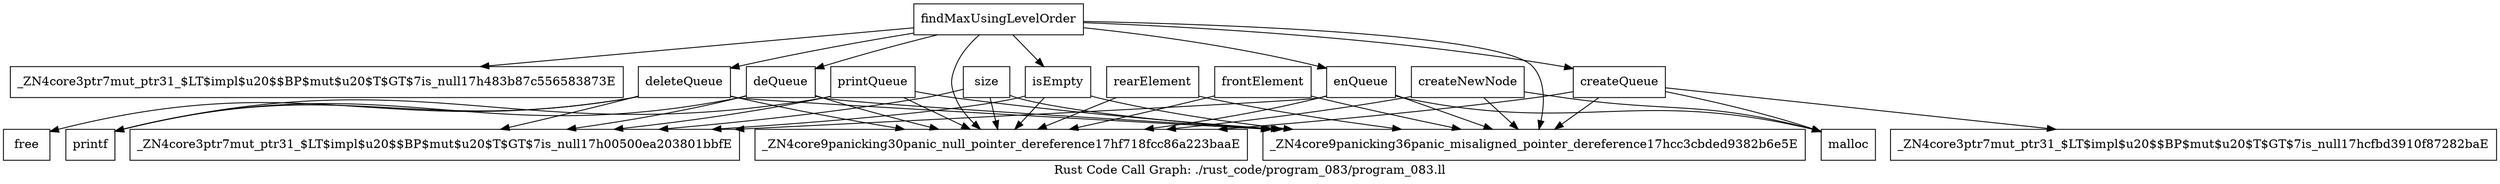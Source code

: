 digraph "Rust Code Call Graph: ./rust_code/program_083/program_083.ll" {
	label="Rust Code Call Graph: ./rust_code/program_083/program_083.ll";

	Node0x55d9291e2710 [shape=record,label="{_ZN4core3ptr7mut_ptr31_$LT$impl$u20$$BP$mut$u20$T$GT$7is_null17h00500ea203801bbfE}"];
	Node0x55d9291e4480 [shape=record,label="{_ZN4core3ptr7mut_ptr31_$LT$impl$u20$$BP$mut$u20$T$GT$7is_null17h483b87c556583873E}"];
	Node0x55d9291e59c0 [shape=record,label="{_ZN4core3ptr7mut_ptr31_$LT$impl$u20$$BP$mut$u20$T$GT$7is_null17hcfbd3910f87282baE}"];
	Node0x55d9291ca810 [shape=record,label="{createQueue}"];
	Node0x55d9291ca810 -> Node0x55d9291eb170;
	Node0x55d9291ca810 -> Node0x55d9291e59c0;
	Node0x55d9291ca810 -> Node0x55d9291ee400;
	Node0x55d9291ca810 -> Node0x55d9291cf920;
	Node0x55d929211900 [shape=record,label="{size}"];
	Node0x55d929211900 -> Node0x55d9291ee400;
	Node0x55d929211900 -> Node0x55d9291cf920;
	Node0x55d929211900 -> Node0x55d9291e2710;
	Node0x55d9291f8150 [shape=record,label="{deQueue}"];
	Node0x55d9291f8150 -> Node0x55d9291ee400;
	Node0x55d9291f8150 -> Node0x55d9291e2710;
	Node0x55d9291f8150 -> Node0x55d9291cf920;
	Node0x55d9291f8150 -> Node0x55d9291fa880;
	Node0x55d9291eff40 [shape=record,label="{frontElement}"];
	Node0x55d9291eff40 -> Node0x55d9291ee400;
	Node0x55d9291eff40 -> Node0x55d9291cf920;
	Node0x55d9291f2060 [shape=record,label="{rearElement}"];
	Node0x55d9291f2060 -> Node0x55d9291ee400;
	Node0x55d9291f2060 -> Node0x55d9291cf920;
	Node0x55d9291f4930 [shape=record,label="{isEmpty}"];
	Node0x55d9291f4930 -> Node0x55d9291ee400;
	Node0x55d9291f4930 -> Node0x55d9291e2710;
	Node0x55d9291f4930 -> Node0x55d9291cf920;
	Node0x55d9291f6ca0 [shape=record,label="{enQueue}"];
	Node0x55d9291f6ca0 -> Node0x55d9291eb170;
	Node0x55d9291f6ca0 -> Node0x55d9291ee400;
	Node0x55d9291f6ca0 -> Node0x55d9291cf920;
	Node0x55d9291f6ca0 -> Node0x55d9291e2710;
	Node0x55d9291eb170 [shape=record,label="{malloc}"];
	Node0x55d9291ee400 [shape=record,label="{_ZN4core9panicking36panic_misaligned_pointer_dereference17hcc3cbded9382b6e5E}"];
	Node0x55d9291cf920 [shape=record,label="{_ZN4core9panicking30panic_null_pointer_dereference17hf718fcc86a223baaE}"];
	Node0x55d9291fa880 [shape=record,label="{printf}"];
	Node0x55d9292018a0 [shape=record,label="{free}"];
	Node0x55d9291fca40 [shape=record,label="{printQueue}"];
	Node0x55d9291fca40 -> Node0x55d9291ee400;
	Node0x55d9291fca40 -> Node0x55d9291cf920;
	Node0x55d9291fca40 -> Node0x55d9291fa880;
	Node0x55d9291fca40 -> Node0x55d9291e2710;
	Node0x55d9291ff010 [shape=record,label="{deleteQueue}"];
	Node0x55d9291ff010 -> Node0x55d9291ee400;
	Node0x55d9291ff010 -> Node0x55d9291e2710;
	Node0x55d9291ff010 -> Node0x55d9291cf920;
	Node0x55d9291ff010 -> Node0x55d9292018a0;
	Node0x55d9291ff010 -> Node0x55d9291fa880;
	Node0x55d92920cfd0 [shape=record,label="{createNewNode}"];
	Node0x55d92920cfd0 -> Node0x55d9291eb170;
	Node0x55d92920cfd0 -> Node0x55d9291ee400;
	Node0x55d92920cfd0 -> Node0x55d9291cf920;
	Node0x55d9291cf5a0 [shape=record,label="{findMaxUsingLevelOrder}"];
	Node0x55d9291cf5a0 -> Node0x55d9291ca810;
	Node0x55d9291cf5a0 -> Node0x55d9291f6ca0;
	Node0x55d9291cf5a0 -> Node0x55d9291f4930;
	Node0x55d9291cf5a0 -> Node0x55d9291f8150;
	Node0x55d9291cf5a0 -> Node0x55d9291ff010;
	Node0x55d9291cf5a0 -> Node0x55d9291ee400;
	Node0x55d9291cf5a0 -> Node0x55d9291cf920;
	Node0x55d9291cf5a0 -> Node0x55d9291e4480;
}
